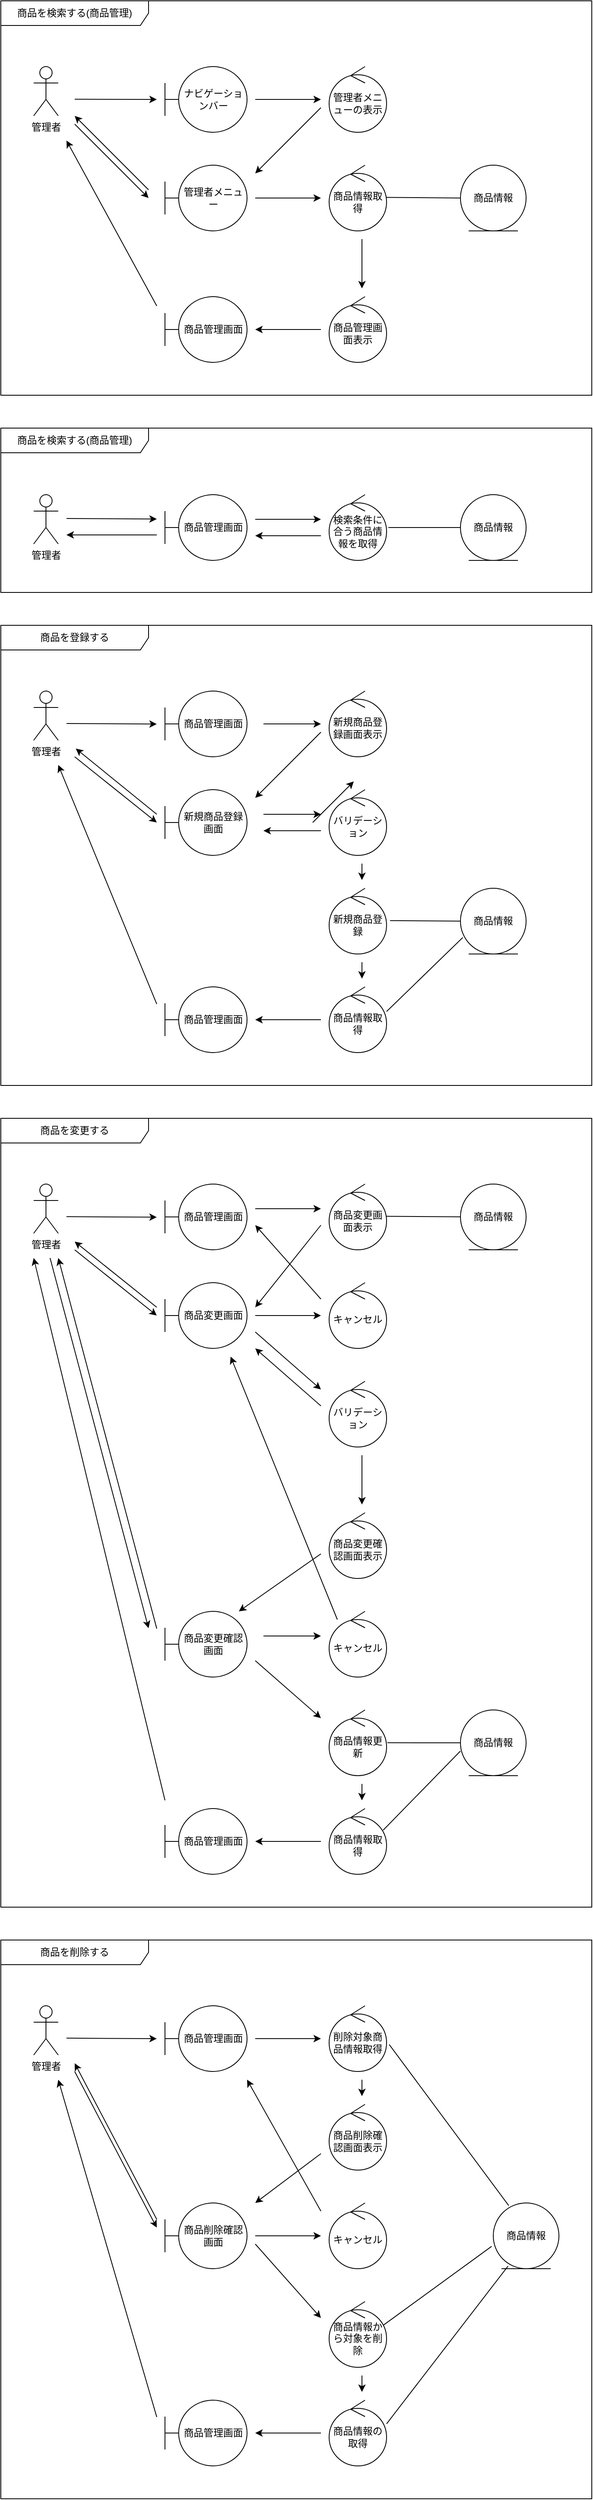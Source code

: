 <mxfile>
    <diagram id="KLULOBX4jIqxYOqjsze6" name="ページ1">
        <mxGraphModel dx="598" dy="565" grid="1" gridSize="10" guides="1" tooltips="1" connect="1" arrows="1" fold="1" page="1" pageScale="1" pageWidth="827" pageHeight="1169" math="0" shadow="0">
            <root>
                <mxCell id="0"/>
                <mxCell id="1" parent="0"/>
                <mxCell id="100" value="商品を変更する" style="shape=umlFrame;whiteSpace=wrap;html=1;width=180;height=30;" vertex="1" parent="1">
                    <mxGeometry x="40" y="1400" width="720" height="960" as="geometry"/>
                </mxCell>
                <mxCell id="38" value="商品を登録する" style="shape=umlFrame;whiteSpace=wrap;html=1;width=180;height=30;" vertex="1" parent="1">
                    <mxGeometry x="40" y="800" width="720" height="560" as="geometry"/>
                </mxCell>
                <mxCell id="15" value="商品を検索する(商品管理)" style="shape=umlFrame;whiteSpace=wrap;html=1;width=180;height=30;" vertex="1" parent="1">
                    <mxGeometry x="40" y="560" width="720" height="200" as="geometry"/>
                </mxCell>
                <mxCell id="2" value="商品管理画面" style="shape=umlBoundary;whiteSpace=wrap;html=1;" vertex="1" parent="1">
                    <mxGeometry x="240" y="641" width="100" height="80" as="geometry"/>
                </mxCell>
                <mxCell id="3" value="検索条件に合う商品情報を取得" style="ellipse;shape=umlControl;whiteSpace=wrap;html=1;" vertex="1" parent="1">
                    <mxGeometry x="440" y="641" width="70" height="80" as="geometry"/>
                </mxCell>
                <mxCell id="4" value="商品情報" style="ellipse;shape=umlEntity;whiteSpace=wrap;html=1;" vertex="1" parent="1">
                    <mxGeometry x="600" y="641" width="80" height="80" as="geometry"/>
                </mxCell>
                <mxCell id="5" value="" style="endArrow=classic;html=1;" edge="1" parent="1">
                    <mxGeometry width="50" height="50" relative="1" as="geometry">
                        <mxPoint x="350" y="671" as="sourcePoint"/>
                        <mxPoint x="430" y="671" as="targetPoint"/>
                    </mxGeometry>
                </mxCell>
                <mxCell id="6" value="" style="endArrow=classic;html=1;" edge="1" parent="1">
                    <mxGeometry width="50" height="50" relative="1" as="geometry">
                        <mxPoint x="430" y="691" as="sourcePoint"/>
                        <mxPoint x="350" y="691" as="targetPoint"/>
                    </mxGeometry>
                </mxCell>
                <mxCell id="7" value="" style="endArrow=none;html=1;entryX=0;entryY=0.5;entryDx=0;entryDy=0;exitX=1.031;exitY=0.5;exitDx=0;exitDy=0;exitPerimeter=0;" edge="1" parent="1" source="3" target="4">
                    <mxGeometry width="50" height="50" relative="1" as="geometry">
                        <mxPoint x="420" y="841" as="sourcePoint"/>
                        <mxPoint x="470" y="791" as="targetPoint"/>
                    </mxGeometry>
                </mxCell>
                <mxCell id="14" value="管理者" style="shape=umlActor;verticalLabelPosition=bottom;verticalAlign=top;html=1;" vertex="1" parent="1">
                    <mxGeometry x="80" y="641" width="30" height="60" as="geometry"/>
                </mxCell>
                <mxCell id="17" value="" style="endArrow=classic;html=1;" edge="1" parent="1">
                    <mxGeometry width="50" height="50" relative="1" as="geometry">
                        <mxPoint x="120" y="670" as="sourcePoint"/>
                        <mxPoint x="230" y="670.67" as="targetPoint"/>
                    </mxGeometry>
                </mxCell>
                <mxCell id="18" value="" style="endArrow=classic;html=1;" edge="1" parent="1">
                    <mxGeometry width="50" height="50" relative="1" as="geometry">
                        <mxPoint x="230" y="690" as="sourcePoint"/>
                        <mxPoint x="120" y="690" as="targetPoint"/>
                    </mxGeometry>
                </mxCell>
                <mxCell id="19" value="商品管理画面" style="shape=umlBoundary;whiteSpace=wrap;html=1;" vertex="1" parent="1">
                    <mxGeometry x="240" y="880" width="100" height="80" as="geometry"/>
                </mxCell>
                <mxCell id="20" value="管理者" style="shape=umlActor;verticalLabelPosition=bottom;verticalAlign=top;html=1;" vertex="1" parent="1">
                    <mxGeometry x="80" y="880" width="30" height="60" as="geometry"/>
                </mxCell>
                <mxCell id="21" value="新規商品登録画面表示" style="ellipse;shape=umlControl;whiteSpace=wrap;html=1;" vertex="1" parent="1">
                    <mxGeometry x="440" y="880" width="70" height="80" as="geometry"/>
                </mxCell>
                <mxCell id="22" value="新規商品登録画面" style="shape=umlBoundary;whiteSpace=wrap;html=1;" vertex="1" parent="1">
                    <mxGeometry x="240" y="1000" width="100" height="80" as="geometry"/>
                </mxCell>
                <mxCell id="23" style="edgeStyle=none;html=1;" edge="1" parent="1">
                    <mxGeometry relative="1" as="geometry">
                        <mxPoint x="480" y="1090" as="sourcePoint"/>
                        <mxPoint x="480" y="1110" as="targetPoint"/>
                    </mxGeometry>
                </mxCell>
                <mxCell id="24" value="バリデーション" style="ellipse;shape=umlControl;whiteSpace=wrap;html=1;" vertex="1" parent="1">
                    <mxGeometry x="440" y="1000" width="70" height="80" as="geometry"/>
                </mxCell>
                <mxCell id="25" value="新規商品登録" style="ellipse;shape=umlControl;whiteSpace=wrap;html=1;" vertex="1" parent="1">
                    <mxGeometry x="440" y="1120" width="70" height="80" as="geometry"/>
                </mxCell>
                <mxCell id="26" value="商品情報取得" style="ellipse;shape=umlControl;whiteSpace=wrap;html=1;" vertex="1" parent="1">
                    <mxGeometry x="440" y="1240" width="70" height="80" as="geometry"/>
                </mxCell>
                <mxCell id="27" value="商品管理画面" style="shape=umlBoundary;whiteSpace=wrap;html=1;" vertex="1" parent="1">
                    <mxGeometry x="240" y="1240" width="100" height="80" as="geometry"/>
                </mxCell>
                <mxCell id="28" value="商品情報" style="ellipse;shape=umlEntity;whiteSpace=wrap;html=1;" vertex="1" parent="1">
                    <mxGeometry x="600" y="1120" width="80" height="80" as="geometry"/>
                </mxCell>
                <mxCell id="29" value="" style="endArrow=classic;html=1;" edge="1" parent="1">
                    <mxGeometry width="50" height="50" relative="1" as="geometry">
                        <mxPoint x="360" y="920" as="sourcePoint"/>
                        <mxPoint x="430" y="920" as="targetPoint"/>
                    </mxGeometry>
                </mxCell>
                <mxCell id="30" value="" style="endArrow=classic;html=1;" edge="1" parent="1">
                    <mxGeometry width="50" height="50" relative="1" as="geometry">
                        <mxPoint x="430" y="930" as="sourcePoint"/>
                        <mxPoint x="350" y="1010" as="targetPoint"/>
                    </mxGeometry>
                </mxCell>
                <mxCell id="31" value="" style="endArrow=classic;html=1;" edge="1" parent="1">
                    <mxGeometry width="50" height="50" relative="1" as="geometry">
                        <mxPoint x="360" y="1030" as="sourcePoint"/>
                        <mxPoint x="430" y="1030" as="targetPoint"/>
                    </mxGeometry>
                </mxCell>
                <mxCell id="32" value="" style="endArrow=classic;html=1;" edge="1" parent="1">
                    <mxGeometry width="50" height="50" relative="1" as="geometry">
                        <mxPoint x="430" y="1050" as="sourcePoint"/>
                        <mxPoint x="360" y="1050" as="targetPoint"/>
                    </mxGeometry>
                </mxCell>
                <mxCell id="33" value="" style="endArrow=classic;html=1;" edge="1" parent="1">
                    <mxGeometry width="50" height="50" relative="1" as="geometry">
                        <mxPoint x="420" y="1040" as="sourcePoint"/>
                        <mxPoint x="470" y="990" as="targetPoint"/>
                    </mxGeometry>
                </mxCell>
                <mxCell id="34" value="" style="endArrow=classic;html=1;" edge="1" parent="1">
                    <mxGeometry width="50" height="50" relative="1" as="geometry">
                        <mxPoint x="480" y="1210" as="sourcePoint"/>
                        <mxPoint x="480" y="1230" as="targetPoint"/>
                    </mxGeometry>
                </mxCell>
                <mxCell id="35" value="" style="endArrow=none;html=1;entryX=0;entryY=0.5;entryDx=0;entryDy=0;exitX=1.06;exitY=0.492;exitDx=0;exitDy=0;exitPerimeter=0;" edge="1" parent="1" source="25" target="28">
                    <mxGeometry width="50" height="50" relative="1" as="geometry">
                        <mxPoint x="450" y="1140" as="sourcePoint"/>
                        <mxPoint x="500" y="1090" as="targetPoint"/>
                    </mxGeometry>
                </mxCell>
                <mxCell id="36" value="" style="endArrow=none;html=1;entryX=0.035;entryY=0.75;entryDx=0;entryDy=0;entryPerimeter=0;exitX=1;exitY=0.375;exitDx=0;exitDy=0;exitPerimeter=0;" edge="1" parent="1" source="26" target="28">
                    <mxGeometry width="50" height="50" relative="1" as="geometry">
                        <mxPoint x="450" y="1140" as="sourcePoint"/>
                        <mxPoint x="500" y="1090" as="targetPoint"/>
                    </mxGeometry>
                </mxCell>
                <mxCell id="37" value="" style="endArrow=classic;html=1;" edge="1" parent="1">
                    <mxGeometry width="50" height="50" relative="1" as="geometry">
                        <mxPoint x="430" y="1280" as="sourcePoint"/>
                        <mxPoint x="350" y="1280" as="targetPoint"/>
                    </mxGeometry>
                </mxCell>
                <mxCell id="39" value="ナビゲーションバー" style="shape=umlBoundary;whiteSpace=wrap;html=1;" vertex="1" parent="1">
                    <mxGeometry x="240" y="120" width="100" height="80" as="geometry"/>
                </mxCell>
                <mxCell id="40" value="管理者メニューの表示" style="ellipse;shape=umlControl;whiteSpace=wrap;html=1;" vertex="1" parent="1">
                    <mxGeometry x="440" y="120" width="70" height="80" as="geometry"/>
                </mxCell>
                <mxCell id="41" value="管理者メニュー" style="shape=umlBoundary;whiteSpace=wrap;html=1;" vertex="1" parent="1">
                    <mxGeometry x="240" y="240" width="100" height="80" as="geometry"/>
                </mxCell>
                <mxCell id="42" value="商品管理画面" style="shape=umlBoundary;whiteSpace=wrap;html=1;" vertex="1" parent="1">
                    <mxGeometry x="240" y="400" width="100" height="80" as="geometry"/>
                </mxCell>
                <mxCell id="43" value="商品情報取得" style="ellipse;shape=umlControl;whiteSpace=wrap;html=1;" vertex="1" parent="1">
                    <mxGeometry x="440" y="240" width="70" height="80" as="geometry"/>
                </mxCell>
                <mxCell id="44" value="商品情報" style="ellipse;shape=umlEntity;whiteSpace=wrap;html=1;" vertex="1" parent="1">
                    <mxGeometry x="600" y="240" width="80" height="80" as="geometry"/>
                </mxCell>
                <mxCell id="45" value="" style="endArrow=classic;html=1;" edge="1" parent="1">
                    <mxGeometry width="50" height="50" relative="1" as="geometry">
                        <mxPoint x="350" y="160" as="sourcePoint"/>
                        <mxPoint x="430" y="160" as="targetPoint"/>
                    </mxGeometry>
                </mxCell>
                <mxCell id="46" value="" style="endArrow=classic;html=1;" edge="1" parent="1">
                    <mxGeometry width="50" height="50" relative="1" as="geometry">
                        <mxPoint x="430" y="170" as="sourcePoint"/>
                        <mxPoint x="350" y="250" as="targetPoint"/>
                    </mxGeometry>
                </mxCell>
                <mxCell id="47" value="" style="endArrow=none;html=1;entryX=0;entryY=0.5;entryDx=0;entryDy=0;exitX=0.995;exitY=0.49;exitDx=0;exitDy=0;exitPerimeter=0;" edge="1" parent="1" source="43" target="44">
                    <mxGeometry width="50" height="50" relative="1" as="geometry">
                        <mxPoint x="520" y="280" as="sourcePoint"/>
                        <mxPoint x="550" y="240" as="targetPoint"/>
                    </mxGeometry>
                </mxCell>
                <mxCell id="48" value="" style="endArrow=classic;html=1;" edge="1" parent="1">
                    <mxGeometry width="50" height="50" relative="1" as="geometry">
                        <mxPoint x="350" y="280" as="sourcePoint"/>
                        <mxPoint x="430" y="280" as="targetPoint"/>
                    </mxGeometry>
                </mxCell>
                <mxCell id="49" value="" style="endArrow=classic;html=1;" edge="1" parent="1">
                    <mxGeometry width="50" height="50" relative="1" as="geometry">
                        <mxPoint x="480" y="330" as="sourcePoint"/>
                        <mxPoint x="480" y="390" as="targetPoint"/>
                    </mxGeometry>
                </mxCell>
                <mxCell id="50" value="" style="endArrow=classic;html=1;startArrow=none;" edge="1" parent="1">
                    <mxGeometry width="50" height="50" relative="1" as="geometry">
                        <mxPoint x="430" y="440" as="sourcePoint"/>
                        <mxPoint x="350" y="440" as="targetPoint"/>
                    </mxGeometry>
                </mxCell>
                <mxCell id="51" value="商品管理画面表示" style="ellipse;shape=umlControl;whiteSpace=wrap;html=1;" vertex="1" parent="1">
                    <mxGeometry x="440" y="400" width="70" height="80" as="geometry"/>
                </mxCell>
                <mxCell id="52" value="管理者" style="shape=umlActor;verticalLabelPosition=bottom;verticalAlign=top;html=1;" vertex="1" parent="1">
                    <mxGeometry x="80" y="120" width="30" height="60" as="geometry"/>
                </mxCell>
                <mxCell id="53" value="" style="endArrow=classic;html=1;" edge="1" parent="1">
                    <mxGeometry width="50" height="50" relative="1" as="geometry">
                        <mxPoint x="130" y="159.71" as="sourcePoint"/>
                        <mxPoint x="230" y="160" as="targetPoint"/>
                    </mxGeometry>
                </mxCell>
                <mxCell id="54" value="" style="endArrow=classic;html=1;" edge="1" parent="1">
                    <mxGeometry width="50" height="50" relative="1" as="geometry">
                        <mxPoint x="220" y="270" as="sourcePoint"/>
                        <mxPoint x="130" y="180" as="targetPoint"/>
                    </mxGeometry>
                </mxCell>
                <mxCell id="55" value="" style="endArrow=classic;html=1;" edge="1" parent="1">
                    <mxGeometry width="50" height="50" relative="1" as="geometry">
                        <mxPoint x="130" y="190" as="sourcePoint"/>
                        <mxPoint x="220" y="280" as="targetPoint"/>
                    </mxGeometry>
                </mxCell>
                <mxCell id="56" value="" style="endArrow=classic;html=1;" edge="1" parent="1">
                    <mxGeometry width="50" height="50" relative="1" as="geometry">
                        <mxPoint x="230" y="411.371" as="sourcePoint"/>
                        <mxPoint x="120" y="210" as="targetPoint"/>
                    </mxGeometry>
                </mxCell>
                <mxCell id="57" value="商品を検索する(商品管理)" style="shape=umlFrame;whiteSpace=wrap;html=1;width=180;height=30;" vertex="1" parent="1">
                    <mxGeometry x="40" y="40" width="720" height="480" as="geometry"/>
                </mxCell>
                <mxCell id="58" value="商品管理画面" style="shape=umlBoundary;whiteSpace=wrap;html=1;" vertex="1" parent="1">
                    <mxGeometry x="240" y="1480" width="100" height="80" as="geometry"/>
                </mxCell>
                <mxCell id="59" value="商品変更画面表示" style="ellipse;shape=umlControl;whiteSpace=wrap;html=1;" vertex="1" parent="1">
                    <mxGeometry x="440" y="1480" width="70" height="80" as="geometry"/>
                </mxCell>
                <mxCell id="60" value="キャンセル" style="ellipse;shape=umlControl;whiteSpace=wrap;html=1;" vertex="1" parent="1">
                    <mxGeometry x="440" y="1600" width="70" height="80" as="geometry"/>
                </mxCell>
                <mxCell id="61" value="商品情報" style="ellipse;shape=umlEntity;whiteSpace=wrap;html=1;" vertex="1" parent="1">
                    <mxGeometry x="600" y="1480" width="80" height="80" as="geometry"/>
                </mxCell>
                <mxCell id="62" value="" style="endArrow=classic;html=1;" edge="1" parent="1">
                    <mxGeometry width="50" height="50" relative="1" as="geometry">
                        <mxPoint x="350" y="1510" as="sourcePoint"/>
                        <mxPoint x="430" y="1510" as="targetPoint"/>
                    </mxGeometry>
                </mxCell>
                <mxCell id="63" value="" style="endArrow=classic;html=1;" edge="1" parent="1">
                    <mxGeometry width="50" height="50" relative="1" as="geometry">
                        <mxPoint x="430" y="1530" as="sourcePoint"/>
                        <mxPoint x="350" y="1630" as="targetPoint"/>
                    </mxGeometry>
                </mxCell>
                <mxCell id="64" value="" style="endArrow=none;html=1;entryX=1.001;entryY=0.491;entryDx=0;entryDy=0;entryPerimeter=0;" edge="1" parent="1" source="61" target="59">
                    <mxGeometry width="50" height="50" relative="1" as="geometry">
                        <mxPoint x="490" y="1770" as="sourcePoint"/>
                        <mxPoint x="520" y="1540" as="targetPoint"/>
                    </mxGeometry>
                </mxCell>
                <mxCell id="65" value="商品変更画面" style="shape=umlBoundary;whiteSpace=wrap;html=1;" vertex="1" parent="1">
                    <mxGeometry x="240" y="1600" width="100" height="80" as="geometry"/>
                </mxCell>
                <mxCell id="66" value="" style="endArrow=classic;html=1;" edge="1" parent="1">
                    <mxGeometry width="50" height="50" relative="1" as="geometry">
                        <mxPoint x="430" y="1620" as="sourcePoint"/>
                        <mxPoint x="350" y="1530" as="targetPoint"/>
                    </mxGeometry>
                </mxCell>
                <mxCell id="67" value="商品変更確認画面表示" style="ellipse;shape=umlControl;whiteSpace=wrap;html=1;" vertex="1" parent="1">
                    <mxGeometry x="440" y="1880" width="70" height="80" as="geometry"/>
                </mxCell>
                <mxCell id="68" value="商品変更確認画面" style="shape=umlBoundary;whiteSpace=wrap;html=1;" vertex="1" parent="1">
                    <mxGeometry x="240" y="2000" width="100" height="80" as="geometry"/>
                </mxCell>
                <mxCell id="69" value="キャンセル" style="ellipse;shape=umlControl;whiteSpace=wrap;html=1;" vertex="1" parent="1">
                    <mxGeometry x="440" y="2000" width="70" height="80" as="geometry"/>
                </mxCell>
                <mxCell id="70" value="" style="endArrow=classic;html=1;" edge="1" parent="1">
                    <mxGeometry width="50" height="50" relative="1" as="geometry">
                        <mxPoint x="450" y="2010" as="sourcePoint"/>
                        <mxPoint x="320" y="1690" as="targetPoint"/>
                    </mxGeometry>
                </mxCell>
                <mxCell id="71" value="" style="endArrow=classic;html=1;" edge="1" parent="1">
                    <mxGeometry width="50" height="50" relative="1" as="geometry">
                        <mxPoint x="430" y="1930" as="sourcePoint"/>
                        <mxPoint x="330" y="2000" as="targetPoint"/>
                    </mxGeometry>
                </mxCell>
                <mxCell id="72" value="" style="endArrow=classic;html=1;" edge="1" parent="1">
                    <mxGeometry width="50" height="50" relative="1" as="geometry">
                        <mxPoint x="360" y="2030" as="sourcePoint"/>
                        <mxPoint x="430" y="2030" as="targetPoint"/>
                    </mxGeometry>
                </mxCell>
                <mxCell id="73" value="" style="endArrow=classic;html=1;" edge="1" parent="1">
                    <mxGeometry width="50" height="50" relative="1" as="geometry">
                        <mxPoint x="350" y="1640" as="sourcePoint"/>
                        <mxPoint x="430" y="1640" as="targetPoint"/>
                    </mxGeometry>
                </mxCell>
                <mxCell id="74" value="" style="endArrow=classic;html=1;" edge="1" parent="1">
                    <mxGeometry width="50" height="50" relative="1" as="geometry">
                        <mxPoint x="350" y="1660" as="sourcePoint"/>
                        <mxPoint x="430" y="1730" as="targetPoint"/>
                    </mxGeometry>
                </mxCell>
                <mxCell id="75" value="商品情報更新" style="ellipse;shape=umlControl;whiteSpace=wrap;html=1;" vertex="1" parent="1">
                    <mxGeometry x="440" y="2120" width="70" height="80" as="geometry"/>
                </mxCell>
                <mxCell id="76" value="商品管理画面" style="shape=umlBoundary;whiteSpace=wrap;html=1;" vertex="1" parent="1">
                    <mxGeometry x="240" y="2240" width="100" height="80" as="geometry"/>
                </mxCell>
                <mxCell id="77" value="バリデーション" style="ellipse;shape=umlControl;whiteSpace=wrap;html=1;" vertex="1" parent="1">
                    <mxGeometry x="440" y="1720" width="70" height="80" as="geometry"/>
                </mxCell>
                <mxCell id="78" value="" style="endArrow=classic;html=1;" edge="1" parent="1">
                    <mxGeometry width="50" height="50" relative="1" as="geometry">
                        <mxPoint x="430" y="1750" as="sourcePoint"/>
                        <mxPoint x="350" y="1680" as="targetPoint"/>
                    </mxGeometry>
                </mxCell>
                <mxCell id="79" value="" style="endArrow=classic;html=1;" edge="1" parent="1">
                    <mxGeometry width="50" height="50" relative="1" as="geometry">
                        <mxPoint x="480" y="1810" as="sourcePoint"/>
                        <mxPoint x="480" y="1870" as="targetPoint"/>
                    </mxGeometry>
                </mxCell>
                <mxCell id="80" value="商品情報取得" style="ellipse;shape=umlControl;whiteSpace=wrap;html=1;" vertex="1" parent="1">
                    <mxGeometry x="440" y="2240" width="70" height="80" as="geometry"/>
                </mxCell>
                <mxCell id="81" value="" style="endArrow=none;html=1;exitX=1.014;exitY=0.499;exitDx=0;exitDy=0;exitPerimeter=0;entryX=0;entryY=0.5;entryDx=0;entryDy=0;" edge="1" parent="1" source="75" target="86">
                    <mxGeometry width="50" height="50" relative="1" as="geometry">
                        <mxPoint x="530" y="1910" as="sourcePoint"/>
                        <mxPoint x="590" y="2170" as="targetPoint"/>
                    </mxGeometry>
                </mxCell>
                <mxCell id="83" value="" style="endArrow=classic;html=1;" edge="1" parent="1">
                    <mxGeometry width="50" height="50" relative="1" as="geometry">
                        <mxPoint x="350" y="2060" as="sourcePoint"/>
                        <mxPoint x="430" y="2130" as="targetPoint"/>
                    </mxGeometry>
                </mxCell>
                <mxCell id="84" value="" style="endArrow=classic;html=1;" edge="1" parent="1">
                    <mxGeometry width="50" height="50" relative="1" as="geometry">
                        <mxPoint x="480" y="2210" as="sourcePoint"/>
                        <mxPoint x="480" y="2230" as="targetPoint"/>
                    </mxGeometry>
                </mxCell>
                <mxCell id="85" value="" style="endArrow=classic;html=1;" edge="1" parent="1">
                    <mxGeometry width="50" height="50" relative="1" as="geometry">
                        <mxPoint x="430" y="2280" as="sourcePoint"/>
                        <mxPoint x="350" y="2280" as="targetPoint"/>
                    </mxGeometry>
                </mxCell>
                <mxCell id="86" value="商品情報" style="ellipse;shape=umlEntity;whiteSpace=wrap;html=1;" vertex="1" parent="1">
                    <mxGeometry x="600" y="2120" width="80" height="80" as="geometry"/>
                </mxCell>
                <mxCell id="87" value="" style="endArrow=none;html=1;exitX=0.94;exitY=0.33;exitDx=0;exitDy=0;exitPerimeter=0;entryX=0;entryY=0.5;entryDx=0;entryDy=0;" edge="1" parent="1" source="80">
                    <mxGeometry width="50" height="50" relative="1" as="geometry">
                        <mxPoint x="510.98" y="2169.92" as="sourcePoint"/>
                        <mxPoint x="600.0" y="2170" as="targetPoint"/>
                    </mxGeometry>
                </mxCell>
                <mxCell id="88" value="" style="endArrow=classic;html=1;" edge="1" parent="1">
                    <mxGeometry width="50" height="50" relative="1" as="geometry">
                        <mxPoint x="120" y="919.52" as="sourcePoint"/>
                        <mxPoint x="230" y="920.19" as="targetPoint"/>
                    </mxGeometry>
                </mxCell>
                <mxCell id="89" value="" style="endArrow=classic;html=1;" edge="1" parent="1">
                    <mxGeometry width="50" height="50" relative="1" as="geometry">
                        <mxPoint x="230" y="1030" as="sourcePoint"/>
                        <mxPoint x="131.333" y="950" as="targetPoint"/>
                    </mxGeometry>
                </mxCell>
                <mxCell id="90" value="" style="endArrow=classic;html=1;" edge="1" parent="1">
                    <mxGeometry width="50" height="50" relative="1" as="geometry">
                        <mxPoint x="130" y="960" as="sourcePoint"/>
                        <mxPoint x="230" y="1040" as="targetPoint"/>
                    </mxGeometry>
                </mxCell>
                <mxCell id="92" value="" style="endArrow=classic;html=1;" edge="1" parent="1">
                    <mxGeometry width="50" height="50" relative="1" as="geometry">
                        <mxPoint x="230" y="1260.889" as="sourcePoint"/>
                        <mxPoint x="110.003" y="970.0" as="targetPoint"/>
                    </mxGeometry>
                </mxCell>
                <mxCell id="93" value="管理者" style="shape=umlActor;verticalLabelPosition=bottom;verticalAlign=top;html=1;" vertex="1" parent="1">
                    <mxGeometry x="80" y="1480" width="30" height="60" as="geometry"/>
                </mxCell>
                <mxCell id="94" value="" style="endArrow=classic;html=1;" edge="1" parent="1">
                    <mxGeometry width="50" height="50" relative="1" as="geometry">
                        <mxPoint x="120" y="1519.67" as="sourcePoint"/>
                        <mxPoint x="230" y="1520.34" as="targetPoint"/>
                    </mxGeometry>
                </mxCell>
                <mxCell id="95" value="" style="endArrow=classic;html=1;" edge="1" parent="1">
                    <mxGeometry width="50" height="50" relative="1" as="geometry">
                        <mxPoint x="230" y="1630" as="sourcePoint"/>
                        <mxPoint x="130" y="1550" as="targetPoint"/>
                    </mxGeometry>
                </mxCell>
                <mxCell id="96" value="" style="endArrow=classic;html=1;" edge="1" parent="1">
                    <mxGeometry width="50" height="50" relative="1" as="geometry">
                        <mxPoint x="130" y="1560" as="sourcePoint"/>
                        <mxPoint x="230" y="1640" as="targetPoint"/>
                    </mxGeometry>
                </mxCell>
                <mxCell id="97" value="" style="endArrow=classic;html=1;" edge="1" parent="1">
                    <mxGeometry width="50" height="50" relative="1" as="geometry">
                        <mxPoint x="230" y="2021.067" as="sourcePoint"/>
                        <mxPoint x="110" y="1570" as="targetPoint"/>
                    </mxGeometry>
                </mxCell>
                <mxCell id="98" value="" style="endArrow=classic;html=1;" edge="1" parent="1">
                    <mxGeometry width="50" height="50" relative="1" as="geometry">
                        <mxPoint x="100" y="1570" as="sourcePoint"/>
                        <mxPoint x="220" y="2020.485" as="targetPoint"/>
                    </mxGeometry>
                </mxCell>
                <mxCell id="99" value="" style="endArrow=classic;html=1;" edge="1" parent="1">
                    <mxGeometry width="50" height="50" relative="1" as="geometry">
                        <mxPoint x="240" y="2230" as="sourcePoint"/>
                        <mxPoint x="80" y="1570" as="targetPoint"/>
                    </mxGeometry>
                </mxCell>
                <mxCell id="162" value="管理者" style="shape=umlActor;verticalLabelPosition=bottom;verticalAlign=top;html=1;" vertex="1" parent="1">
                    <mxGeometry x="80" y="2480" width="30" height="60" as="geometry"/>
                </mxCell>
                <mxCell id="163" value="商品管理画面" style="shape=umlBoundary;whiteSpace=wrap;html=1;" vertex="1" parent="1">
                    <mxGeometry x="240" y="2480" width="100" height="80" as="geometry"/>
                </mxCell>
                <mxCell id="164" value="商品削除確認画面表示" style="ellipse;shape=umlControl;whiteSpace=wrap;html=1;" vertex="1" parent="1">
                    <mxGeometry x="440" y="2600" width="70" height="80" as="geometry"/>
                </mxCell>
                <mxCell id="165" value="商品削除確認画面" style="shape=umlBoundary;whiteSpace=wrap;html=1;" vertex="1" parent="1">
                    <mxGeometry x="240" y="2720" width="100" height="80" as="geometry"/>
                </mxCell>
                <mxCell id="166" value="キャンセル" style="ellipse;shape=umlControl;whiteSpace=wrap;html=1;" vertex="1" parent="1">
                    <mxGeometry x="440" y="2720" width="70" height="80" as="geometry"/>
                </mxCell>
                <mxCell id="167" value="商品情報から対象を削除" style="ellipse;shape=umlControl;whiteSpace=wrap;html=1;" vertex="1" parent="1">
                    <mxGeometry x="440" y="2840" width="70" height="80" as="geometry"/>
                </mxCell>
                <mxCell id="168" value="商品情報の取得" style="ellipse;shape=umlControl;whiteSpace=wrap;html=1;" vertex="1" parent="1">
                    <mxGeometry x="440" y="2960" width="70" height="80" as="geometry"/>
                </mxCell>
                <mxCell id="169" value="削除対象商品情報取得" style="ellipse;shape=umlControl;whiteSpace=wrap;html=1;" vertex="1" parent="1">
                    <mxGeometry x="440" y="2480" width="70" height="80" as="geometry"/>
                </mxCell>
                <mxCell id="170" value="商品情報" style="ellipse;shape=umlEntity;whiteSpace=wrap;html=1;" vertex="1" parent="1">
                    <mxGeometry x="640" y="2720" width="80" height="80" as="geometry"/>
                </mxCell>
                <mxCell id="171" value="" style="endArrow=none;html=1;entryX=1.046;entryY=0.59;entryDx=0;entryDy=0;entryPerimeter=0;exitX=0.235;exitY=0.04;exitDx=0;exitDy=0;exitPerimeter=0;" edge="1" parent="1" source="170" target="169">
                    <mxGeometry width="50" height="50" relative="1" as="geometry">
                        <mxPoint x="460" y="2730" as="sourcePoint"/>
                        <mxPoint x="510" y="2680" as="targetPoint"/>
                    </mxGeometry>
                </mxCell>
                <mxCell id="172" value="" style="endArrow=none;html=1;entryX=-0.025;entryY=0.66;entryDx=0;entryDy=0;entryPerimeter=0;exitX=0.943;exitY=0.36;exitDx=0;exitDy=0;exitPerimeter=0;" edge="1" parent="1" source="167" target="170">
                    <mxGeometry width="50" height="50" relative="1" as="geometry">
                        <mxPoint x="460" y="2830" as="sourcePoint"/>
                        <mxPoint x="510" y="2780" as="targetPoint"/>
                    </mxGeometry>
                </mxCell>
                <mxCell id="173" value="" style="endArrow=none;html=1;entryX=0.225;entryY=0.96;entryDx=0;entryDy=0;entryPerimeter=0;exitX=1;exitY=0.36;exitDx=0;exitDy=0;exitPerimeter=0;" edge="1" parent="1" source="168" target="170">
                    <mxGeometry width="50" height="50" relative="1" as="geometry">
                        <mxPoint x="460" y="2830" as="sourcePoint"/>
                        <mxPoint x="510" y="2780" as="targetPoint"/>
                    </mxGeometry>
                </mxCell>
                <mxCell id="174" value="" style="endArrow=classic;html=1;" edge="1" parent="1">
                    <mxGeometry width="50" height="50" relative="1" as="geometry">
                        <mxPoint x="350" y="2520" as="sourcePoint"/>
                        <mxPoint x="430" y="2520" as="targetPoint"/>
                    </mxGeometry>
                </mxCell>
                <mxCell id="175" value="" style="endArrow=classic;html=1;" edge="1" parent="1">
                    <mxGeometry width="50" height="50" relative="1" as="geometry">
                        <mxPoint x="480" y="2570" as="sourcePoint"/>
                        <mxPoint x="480" y="2590" as="targetPoint"/>
                    </mxGeometry>
                </mxCell>
                <mxCell id="176" value="" style="endArrow=classic;html=1;" edge="1" parent="1">
                    <mxGeometry width="50" height="50" relative="1" as="geometry">
                        <mxPoint x="430" y="2660" as="sourcePoint"/>
                        <mxPoint x="350" y="2720" as="targetPoint"/>
                    </mxGeometry>
                </mxCell>
                <mxCell id="177" value="" style="endArrow=classic;html=1;" edge="1" parent="1">
                    <mxGeometry width="50" height="50" relative="1" as="geometry">
                        <mxPoint x="430" y="2730" as="sourcePoint"/>
                        <mxPoint x="340" y="2570" as="targetPoint"/>
                    </mxGeometry>
                </mxCell>
                <mxCell id="178" value="" style="endArrow=classic;html=1;" edge="1" parent="1">
                    <mxGeometry width="50" height="50" relative="1" as="geometry">
                        <mxPoint x="350" y="2760" as="sourcePoint"/>
                        <mxPoint x="430" y="2760" as="targetPoint"/>
                    </mxGeometry>
                </mxCell>
                <mxCell id="179" value="" style="endArrow=classic;html=1;" edge="1" parent="1">
                    <mxGeometry width="50" height="50" relative="1" as="geometry">
                        <mxPoint x="350" y="2770" as="sourcePoint"/>
                        <mxPoint x="430" y="2860" as="targetPoint"/>
                    </mxGeometry>
                </mxCell>
                <mxCell id="180" value="商品管理画面" style="shape=umlBoundary;whiteSpace=wrap;html=1;" vertex="1" parent="1">
                    <mxGeometry x="240" y="2960" width="100" height="80" as="geometry"/>
                </mxCell>
                <mxCell id="181" value="" style="endArrow=classic;html=1;" edge="1" parent="1">
                    <mxGeometry width="50" height="50" relative="1" as="geometry">
                        <mxPoint x="430" y="3000" as="sourcePoint"/>
                        <mxPoint x="350" y="3000" as="targetPoint"/>
                    </mxGeometry>
                </mxCell>
                <mxCell id="182" value="" style="endArrow=classic;html=1;" edge="1" parent="1">
                    <mxGeometry width="50" height="50" relative="1" as="geometry">
                        <mxPoint x="480" y="2930" as="sourcePoint"/>
                        <mxPoint x="480" y="2950" as="targetPoint"/>
                    </mxGeometry>
                </mxCell>
                <mxCell id="184" value="" style="endArrow=classic;html=1;" edge="1" parent="1">
                    <mxGeometry width="50" height="50" relative="1" as="geometry">
                        <mxPoint x="120" y="2519.41" as="sourcePoint"/>
                        <mxPoint x="230" y="2520.08" as="targetPoint"/>
                    </mxGeometry>
                </mxCell>
                <mxCell id="185" value="" style="endArrow=classic;html=1;" edge="1" parent="1">
                    <mxGeometry width="50" height="50" relative="1" as="geometry">
                        <mxPoint x="230" y="2740" as="sourcePoint"/>
                        <mxPoint x="130" y="2550" as="targetPoint"/>
                    </mxGeometry>
                </mxCell>
                <mxCell id="186" value="" style="endArrow=classic;html=1;" edge="1" parent="1">
                    <mxGeometry width="50" height="50" relative="1" as="geometry">
                        <mxPoint x="130" y="2560" as="sourcePoint"/>
                        <mxPoint x="230" y="2750" as="targetPoint"/>
                    </mxGeometry>
                </mxCell>
                <mxCell id="187" value="" style="endArrow=classic;html=1;" edge="1" parent="1">
                    <mxGeometry width="50" height="50" relative="1" as="geometry">
                        <mxPoint x="230" y="2980.552" as="sourcePoint"/>
                        <mxPoint x="110" y="2570" as="targetPoint"/>
                    </mxGeometry>
                </mxCell>
                <mxCell id="188" value="商品を削除する" style="shape=umlFrame;whiteSpace=wrap;html=1;width=180;height=30;" vertex="1" parent="1">
                    <mxGeometry x="40" y="2400" width="720" height="680" as="geometry"/>
                </mxCell>
            </root>
        </mxGraphModel>
    </diagram>
</mxfile>